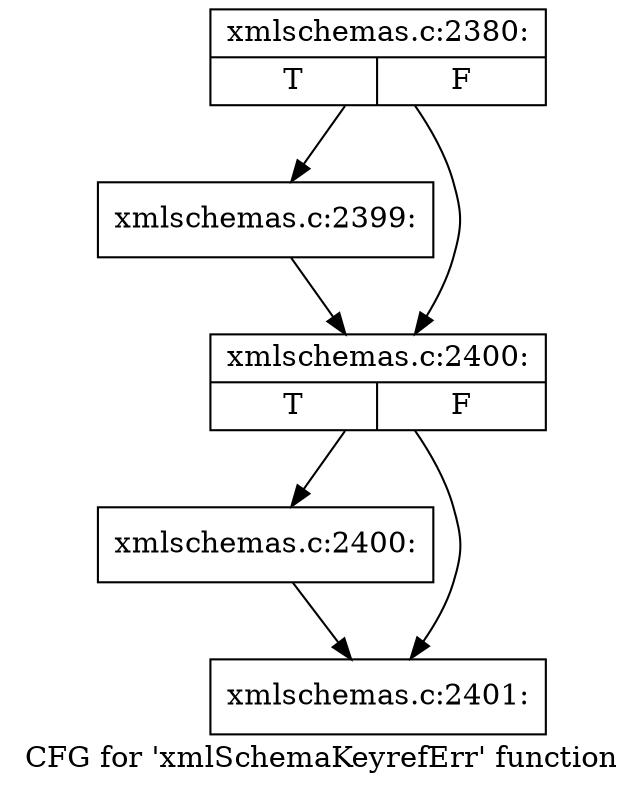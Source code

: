 digraph "CFG for 'xmlSchemaKeyrefErr' function" {
	label="CFG for 'xmlSchemaKeyrefErr' function";

	Node0x564d3f0 [shape=record,label="{xmlschemas.c:2380:|{<s0>T|<s1>F}}"];
	Node0x564d3f0 -> Node0x56649d0;
	Node0x564d3f0 -> Node0x5664b90;
	Node0x56649d0 [shape=record,label="{xmlschemas.c:2399:}"];
	Node0x56649d0 -> Node0x5664b90;
	Node0x5664b90 [shape=record,label="{xmlschemas.c:2400:|{<s0>T|<s1>F}}"];
	Node0x5664b90 -> Node0x5665090;
	Node0x5664b90 -> Node0x56650e0;
	Node0x5665090 [shape=record,label="{xmlschemas.c:2400:}"];
	Node0x5665090 -> Node0x56650e0;
	Node0x56650e0 [shape=record,label="{xmlschemas.c:2401:}"];
}
